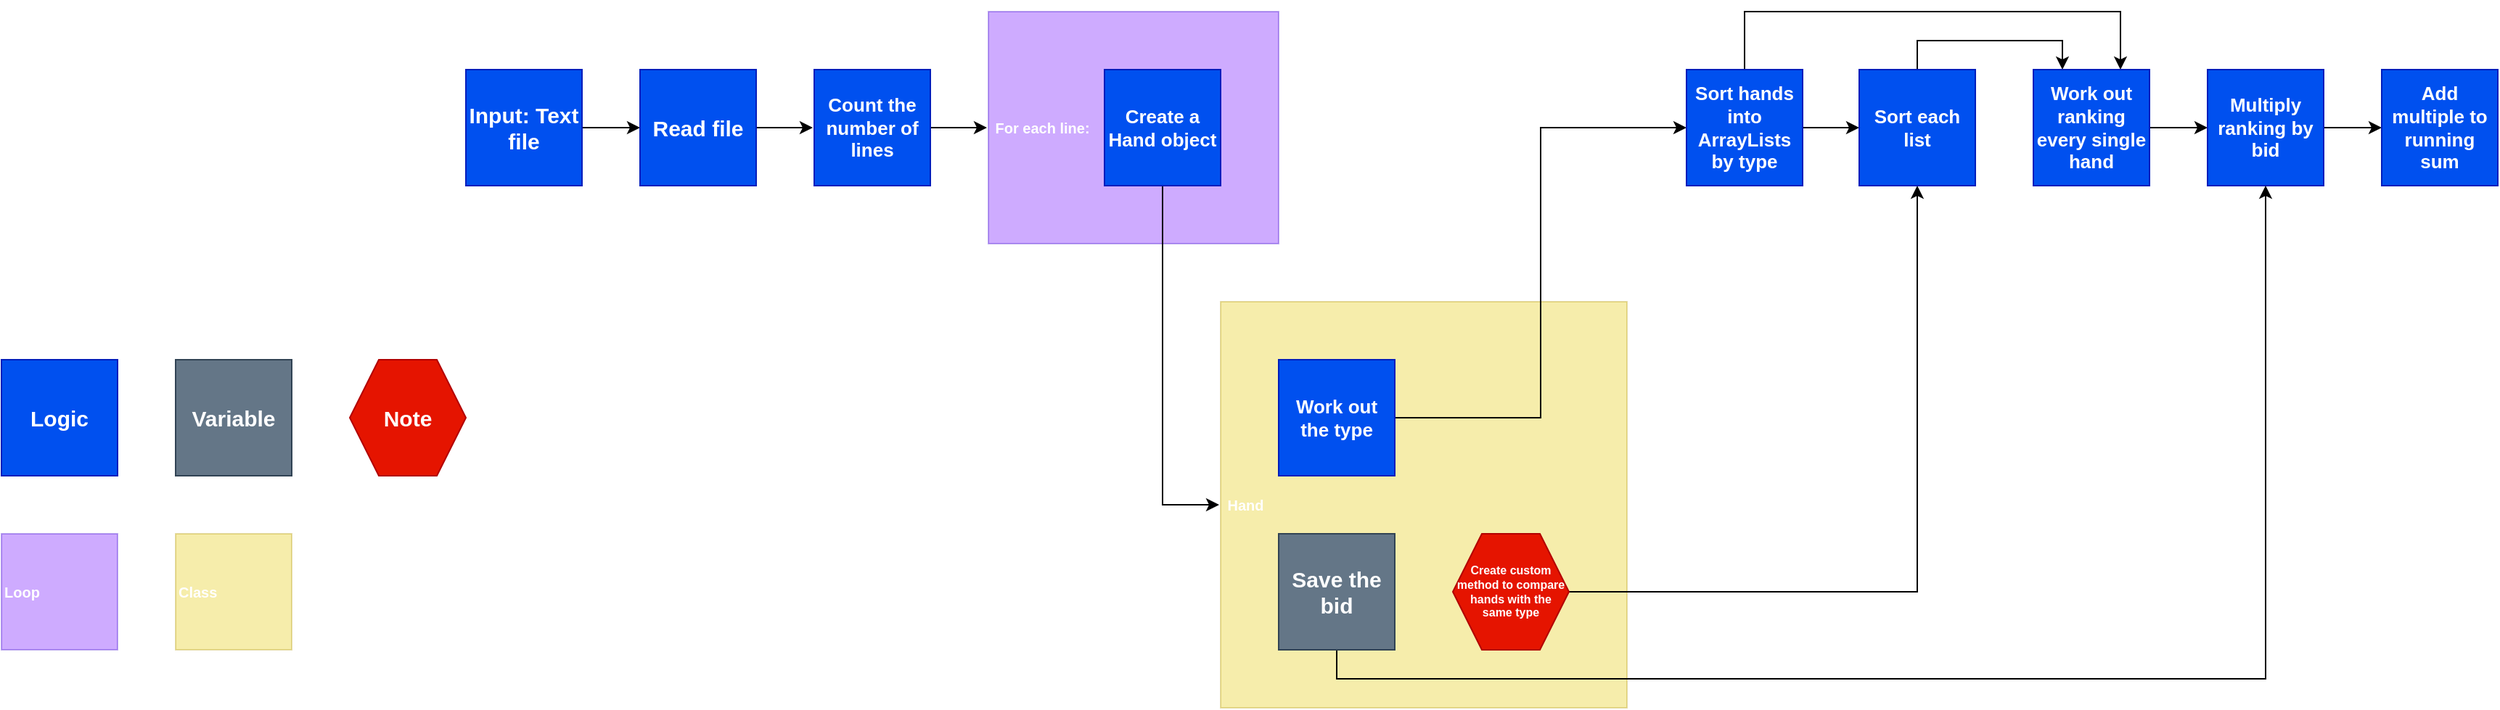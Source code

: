 <mxfile version="22.0.0" type="device">
  <diagram name="Page-1" id="mdFNQU0TRagAoUKbVYYZ">
    <mxGraphModel dx="1418" dy="820" grid="1" gridSize="10" guides="1" tooltips="1" connect="1" arrows="1" fold="1" page="1" pageScale="1" pageWidth="827" pageHeight="1169" math="0" shadow="0">
      <root>
        <mxCell id="0" />
        <mxCell id="1" parent="0" />
        <mxCell id="a5gc_-o1ZS5QMPPmKD7D-2" value="Logic" style="rounded=0;whiteSpace=wrap;html=1;fillColor=#0050ef;fontColor=#ffffff;strokeColor=#001DBC;fontSize=15;fontStyle=1" parent="1" vertex="1">
          <mxGeometry x="40" y="400" width="80" height="80" as="geometry" />
        </mxCell>
        <mxCell id="a5gc_-o1ZS5QMPPmKD7D-3" value="Variable" style="rounded=0;whiteSpace=wrap;html=1;fillColor=#647687;fontColor=#ffffff;strokeColor=#314354;fontSize=15;fontStyle=1" parent="1" vertex="1">
          <mxGeometry x="160" y="400" width="80" height="80" as="geometry" />
        </mxCell>
        <mxCell id="a5gc_-o1ZS5QMPPmKD7D-4" value="Loop" style="rounded=0;whiteSpace=wrap;html=1;fillColor=#6a00ff;fontColor=#ffffff;strokeColor=#3700CC;fontSize=10;fontStyle=1;align=left;opacity=33;perimeterSpacing=1;strokeWidth=1;" parent="1" vertex="1">
          <mxGeometry x="40" y="520" width="80" height="80" as="geometry" />
        </mxCell>
        <mxCell id="a5gc_-o1ZS5QMPPmKD7D-5" value="Note" style="shape=hexagon;perimeter=hexagonPerimeter2;whiteSpace=wrap;html=1;fixedSize=1;fillColor=#e51400;fontColor=#ffffff;strokeColor=#B20000;fontStyle=1;fontSize=15;" parent="1" vertex="1">
          <mxGeometry x="280" y="400" width="80" height="80" as="geometry" />
        </mxCell>
        <mxCell id="a5gc_-o1ZS5QMPPmKD7D-6" value="&amp;nbsp;Hand" style="rounded=0;whiteSpace=wrap;html=1;fillColor=#e3c800;fontColor=#FFFFFF;strokeColor=#B09500;fontSize=10;fontStyle=1;align=left;opacity=33;perimeterSpacing=1;strokeWidth=1;" parent="1" vertex="1">
          <mxGeometry x="880" y="360" width="280" height="280" as="geometry" />
        </mxCell>
        <mxCell id="a5gc_-o1ZS5QMPPmKD7D-7" style="edgeStyle=orthogonalEdgeStyle;rounded=0;orthogonalLoop=1;jettySize=auto;html=1;exitX=1;exitY=0.5;exitDx=0;exitDy=0;entryX=0;entryY=0.5;entryDx=0;entryDy=0;" parent="1" source="a5gc_-o1ZS5QMPPmKD7D-8" target="a5gc_-o1ZS5QMPPmKD7D-10" edge="1">
          <mxGeometry relative="1" as="geometry" />
        </mxCell>
        <mxCell id="a5gc_-o1ZS5QMPPmKD7D-8" value="Input: Text file" style="rounded=0;whiteSpace=wrap;html=1;fillColor=#0050ef;fontColor=#ffffff;strokeColor=#001DBC;fontSize=15;fontStyle=1" parent="1" vertex="1">
          <mxGeometry x="360" y="200" width="80" height="80" as="geometry" />
        </mxCell>
        <mxCell id="a5gc_-o1ZS5QMPPmKD7D-9" value="" style="edgeStyle=orthogonalEdgeStyle;rounded=0;orthogonalLoop=1;jettySize=auto;html=1;" parent="1" source="a5gc_-o1ZS5QMPPmKD7D-10" edge="1">
          <mxGeometry relative="1" as="geometry">
            <mxPoint x="599" y="240" as="targetPoint" />
          </mxGeometry>
        </mxCell>
        <mxCell id="a5gc_-o1ZS5QMPPmKD7D-10" value="Read file" style="rounded=0;whiteSpace=wrap;html=1;fillColor=#0050ef;fontColor=#ffffff;strokeColor=#001DBC;fontSize=15;fontStyle=1" parent="1" vertex="1">
          <mxGeometry x="480" y="200" width="80" height="80" as="geometry" />
        </mxCell>
        <mxCell id="a5gc_-o1ZS5QMPPmKD7D-15" style="edgeStyle=orthogonalEdgeStyle;rounded=0;orthogonalLoop=1;jettySize=auto;html=1;entryX=0;entryY=0.5;entryDx=0;entryDy=0;" parent="1" source="a5gc_-o1ZS5QMPPmKD7D-12" target="a5gc_-o1ZS5QMPPmKD7D-13" edge="1">
          <mxGeometry relative="1" as="geometry" />
        </mxCell>
        <mxCell id="a5gc_-o1ZS5QMPPmKD7D-12" value="Count the number of lines" style="rounded=0;whiteSpace=wrap;html=1;fillColor=#0050ef;fontColor=#ffffff;strokeColor=#001DBC;fontSize=13;fontStyle=1" parent="1" vertex="1">
          <mxGeometry x="600" y="200" width="80" height="80" as="geometry" />
        </mxCell>
        <mxCell id="a5gc_-o1ZS5QMPPmKD7D-13" value="&amp;nbsp;For each line:" style="rounded=0;whiteSpace=wrap;html=1;fillColor=#6a00ff;fontColor=#ffffff;strokeColor=#3700CC;fontSize=10;fontStyle=1;align=left;opacity=33;perimeterSpacing=1;strokeWidth=1;" parent="1" vertex="1">
          <mxGeometry x="720" y="160" width="200" height="160" as="geometry" />
        </mxCell>
        <mxCell id="a5gc_-o1ZS5QMPPmKD7D-20" style="edgeStyle=orthogonalEdgeStyle;rounded=0;orthogonalLoop=1;jettySize=auto;html=1;entryX=0;entryY=0.5;entryDx=0;entryDy=0;" parent="1" source="a5gc_-o1ZS5QMPPmKD7D-14" target="a5gc_-o1ZS5QMPPmKD7D-6" edge="1">
          <mxGeometry relative="1" as="geometry" />
        </mxCell>
        <mxCell id="a5gc_-o1ZS5QMPPmKD7D-14" value="Create a Hand object" style="rounded=0;whiteSpace=wrap;html=1;fillColor=#0050ef;fontColor=#ffffff;strokeColor=#001DBC;fontSize=13;fontStyle=1" parent="1" vertex="1">
          <mxGeometry x="800" y="200" width="80" height="80" as="geometry" />
        </mxCell>
        <mxCell id="a5gc_-o1ZS5QMPPmKD7D-24" style="edgeStyle=orthogonalEdgeStyle;rounded=0;orthogonalLoop=1;jettySize=auto;html=1;exitX=1;exitY=0.5;exitDx=0;exitDy=0;entryX=0;entryY=0.5;entryDx=0;entryDy=0;" parent="1" source="a5gc_-o1ZS5QMPPmKD7D-16" target="a5gc_-o1ZS5QMPPmKD7D-18" edge="1">
          <mxGeometry relative="1" as="geometry" />
        </mxCell>
        <mxCell id="a5gc_-o1ZS5QMPPmKD7D-16" value="Work out the type" style="rounded=0;whiteSpace=wrap;html=1;fillColor=#0050ef;fontColor=#ffffff;strokeColor=#001DBC;fontSize=13;fontStyle=1" parent="1" vertex="1">
          <mxGeometry x="920" y="400" width="80" height="80" as="geometry" />
        </mxCell>
        <mxCell id="a5gc_-o1ZS5QMPPmKD7D-26" style="edgeStyle=orthogonalEdgeStyle;rounded=0;orthogonalLoop=1;jettySize=auto;html=1;exitX=1;exitY=0.5;exitDx=0;exitDy=0;entryX=0;entryY=0.5;entryDx=0;entryDy=0;" parent="1" source="a5gc_-o1ZS5QMPPmKD7D-18" target="a5gc_-o1ZS5QMPPmKD7D-23" edge="1">
          <mxGeometry relative="1" as="geometry" />
        </mxCell>
        <mxCell id="a5gc_-o1ZS5QMPPmKD7D-28" style="edgeStyle=orthogonalEdgeStyle;rounded=0;orthogonalLoop=1;jettySize=auto;html=1;exitX=0.5;exitY=0;exitDx=0;exitDy=0;entryX=0.75;entryY=0;entryDx=0;entryDy=0;" parent="1" source="a5gc_-o1ZS5QMPPmKD7D-18" target="a5gc_-o1ZS5QMPPmKD7D-27" edge="1">
          <mxGeometry relative="1" as="geometry">
            <Array as="points">
              <mxPoint x="1241" y="160" />
              <mxPoint x="1500" y="160" />
            </Array>
          </mxGeometry>
        </mxCell>
        <mxCell id="a5gc_-o1ZS5QMPPmKD7D-18" value="Sort hands into ArrayLists by type" style="rounded=0;whiteSpace=wrap;html=1;fillColor=#0050ef;fontColor=#ffffff;strokeColor=#001DBC;fontSize=13;fontStyle=1" parent="1" vertex="1">
          <mxGeometry x="1201" y="200" width="80" height="80" as="geometry" />
        </mxCell>
        <mxCell id="a5gc_-o1ZS5QMPPmKD7D-19" value="Class" style="rounded=0;whiteSpace=wrap;html=1;fillColor=#e3c800;fontColor=#FFFFFF;strokeColor=#B09500;fontSize=10;fontStyle=1;align=left;opacity=33;perimeterSpacing=1;strokeWidth=1;" parent="1" vertex="1">
          <mxGeometry x="160" y="520" width="80" height="80" as="geometry" />
        </mxCell>
        <mxCell id="a5gc_-o1ZS5QMPPmKD7D-25" style="edgeStyle=orthogonalEdgeStyle;rounded=0;orthogonalLoop=1;jettySize=auto;html=1;exitX=1;exitY=0.5;exitDx=0;exitDy=0;entryX=0.5;entryY=1;entryDx=0;entryDy=0;" parent="1" source="a5gc_-o1ZS5QMPPmKD7D-22" target="a5gc_-o1ZS5QMPPmKD7D-23" edge="1">
          <mxGeometry relative="1" as="geometry" />
        </mxCell>
        <mxCell id="a5gc_-o1ZS5QMPPmKD7D-22" value="Create custom method to compare hands with the same type" style="shape=hexagon;perimeter=hexagonPerimeter2;whiteSpace=wrap;html=1;fixedSize=1;fillColor=#e51400;fontColor=#ffffff;strokeColor=#B20000;fontStyle=1;fontSize=8;" parent="1" vertex="1">
          <mxGeometry x="1040" y="520" width="80" height="80" as="geometry" />
        </mxCell>
        <mxCell id="a5gc_-o1ZS5QMPPmKD7D-29" style="edgeStyle=orthogonalEdgeStyle;rounded=0;orthogonalLoop=1;jettySize=auto;html=1;exitX=0.5;exitY=0;exitDx=0;exitDy=0;entryX=0.25;entryY=0;entryDx=0;entryDy=0;" parent="1" source="a5gc_-o1ZS5QMPPmKD7D-23" target="a5gc_-o1ZS5QMPPmKD7D-27" edge="1">
          <mxGeometry relative="1" as="geometry" />
        </mxCell>
        <mxCell id="a5gc_-o1ZS5QMPPmKD7D-23" value="Sort each list" style="rounded=0;whiteSpace=wrap;html=1;fillColor=#0050ef;fontColor=#ffffff;strokeColor=#001DBC;fontSize=13;fontStyle=1" parent="1" vertex="1">
          <mxGeometry x="1320" y="200" width="80" height="80" as="geometry" />
        </mxCell>
        <mxCell id="a5gc_-o1ZS5QMPPmKD7D-33" style="edgeStyle=orthogonalEdgeStyle;rounded=0;orthogonalLoop=1;jettySize=auto;html=1;exitX=1;exitY=0.5;exitDx=0;exitDy=0;entryX=0;entryY=0.5;entryDx=0;entryDy=0;" parent="1" source="a5gc_-o1ZS5QMPPmKD7D-27" target="a5gc_-o1ZS5QMPPmKD7D-30" edge="1">
          <mxGeometry relative="1" as="geometry" />
        </mxCell>
        <mxCell id="a5gc_-o1ZS5QMPPmKD7D-27" value="Work out ranking every single hand" style="rounded=0;whiteSpace=wrap;html=1;fillColor=#0050ef;fontColor=#ffffff;strokeColor=#001DBC;fontSize=13;fontStyle=1" parent="1" vertex="1">
          <mxGeometry x="1440" y="200" width="80" height="80" as="geometry" />
        </mxCell>
        <mxCell id="a5gc_-o1ZS5QMPPmKD7D-35" value="" style="edgeStyle=orthogonalEdgeStyle;rounded=0;orthogonalLoop=1;jettySize=auto;html=1;" parent="1" source="a5gc_-o1ZS5QMPPmKD7D-30" target="a5gc_-o1ZS5QMPPmKD7D-34" edge="1">
          <mxGeometry relative="1" as="geometry" />
        </mxCell>
        <mxCell id="a5gc_-o1ZS5QMPPmKD7D-30" value="Multiply ranking by bid" style="rounded=0;whiteSpace=wrap;html=1;fillColor=#0050ef;fontColor=#ffffff;strokeColor=#001DBC;fontSize=13;fontStyle=1" parent="1" vertex="1">
          <mxGeometry x="1560" y="200" width="80" height="80" as="geometry" />
        </mxCell>
        <mxCell id="a5gc_-o1ZS5QMPPmKD7D-32" style="edgeStyle=orthogonalEdgeStyle;rounded=0;orthogonalLoop=1;jettySize=auto;html=1;exitX=0.5;exitY=1;exitDx=0;exitDy=0;entryX=0.5;entryY=1;entryDx=0;entryDy=0;" parent="1" source="a5gc_-o1ZS5QMPPmKD7D-31" target="a5gc_-o1ZS5QMPPmKD7D-30" edge="1">
          <mxGeometry relative="1" as="geometry" />
        </mxCell>
        <mxCell id="a5gc_-o1ZS5QMPPmKD7D-31" value="Save the bid" style="rounded=0;whiteSpace=wrap;html=1;fillColor=#647687;fontColor=#ffffff;strokeColor=#314354;fontSize=15;fontStyle=1" parent="1" vertex="1">
          <mxGeometry x="920" y="520" width="80" height="80" as="geometry" />
        </mxCell>
        <mxCell id="a5gc_-o1ZS5QMPPmKD7D-34" value="Add multiple to running sum" style="rounded=0;whiteSpace=wrap;html=1;fillColor=#0050ef;fontColor=#ffffff;strokeColor=#001DBC;fontSize=13;fontStyle=1" parent="1" vertex="1">
          <mxGeometry x="1680" y="200" width="80" height="80" as="geometry" />
        </mxCell>
      </root>
    </mxGraphModel>
  </diagram>
</mxfile>

